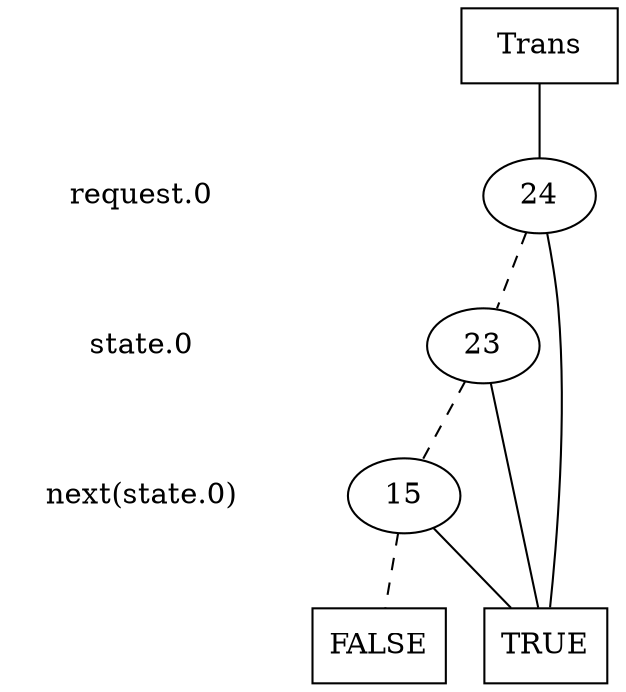 digraph "DD" {
size = "7.5,10"
center = true;
edge [dir = none];
{ node [shape = plaintext];
  edge [style = invis];
  "CONST NODES" [style = invis];
" request.0 " -> " state.0 " -> " next(state.0) " -> "CONST NODES"; 
}
{ rank = same; node [shape = box]; edge [style = invis];
"  Trans  "; }
{ rank = same; " request.0 ";
"24";
}
{ rank = same; " state.0 ";
"23";
}
{ rank = same; " next(state.0) ";
"15";
}
{ rank = same; "CONST NODES";
{ node [shape = box]; "6" [label = "FALSE"];
"5" [label = "TRUE"];
}
}
"  Trans  " -> "24" [style = solid];
"24" -> "5";
"24" -> "23" [style = dashed];
"23" -> "5";
"23" -> "15" [style = dashed];
"15" -> "5";
"15" -> "6" [style = dashed];
"6" [label = "FALSE"];
"5" [label = "TRUE"];
}

